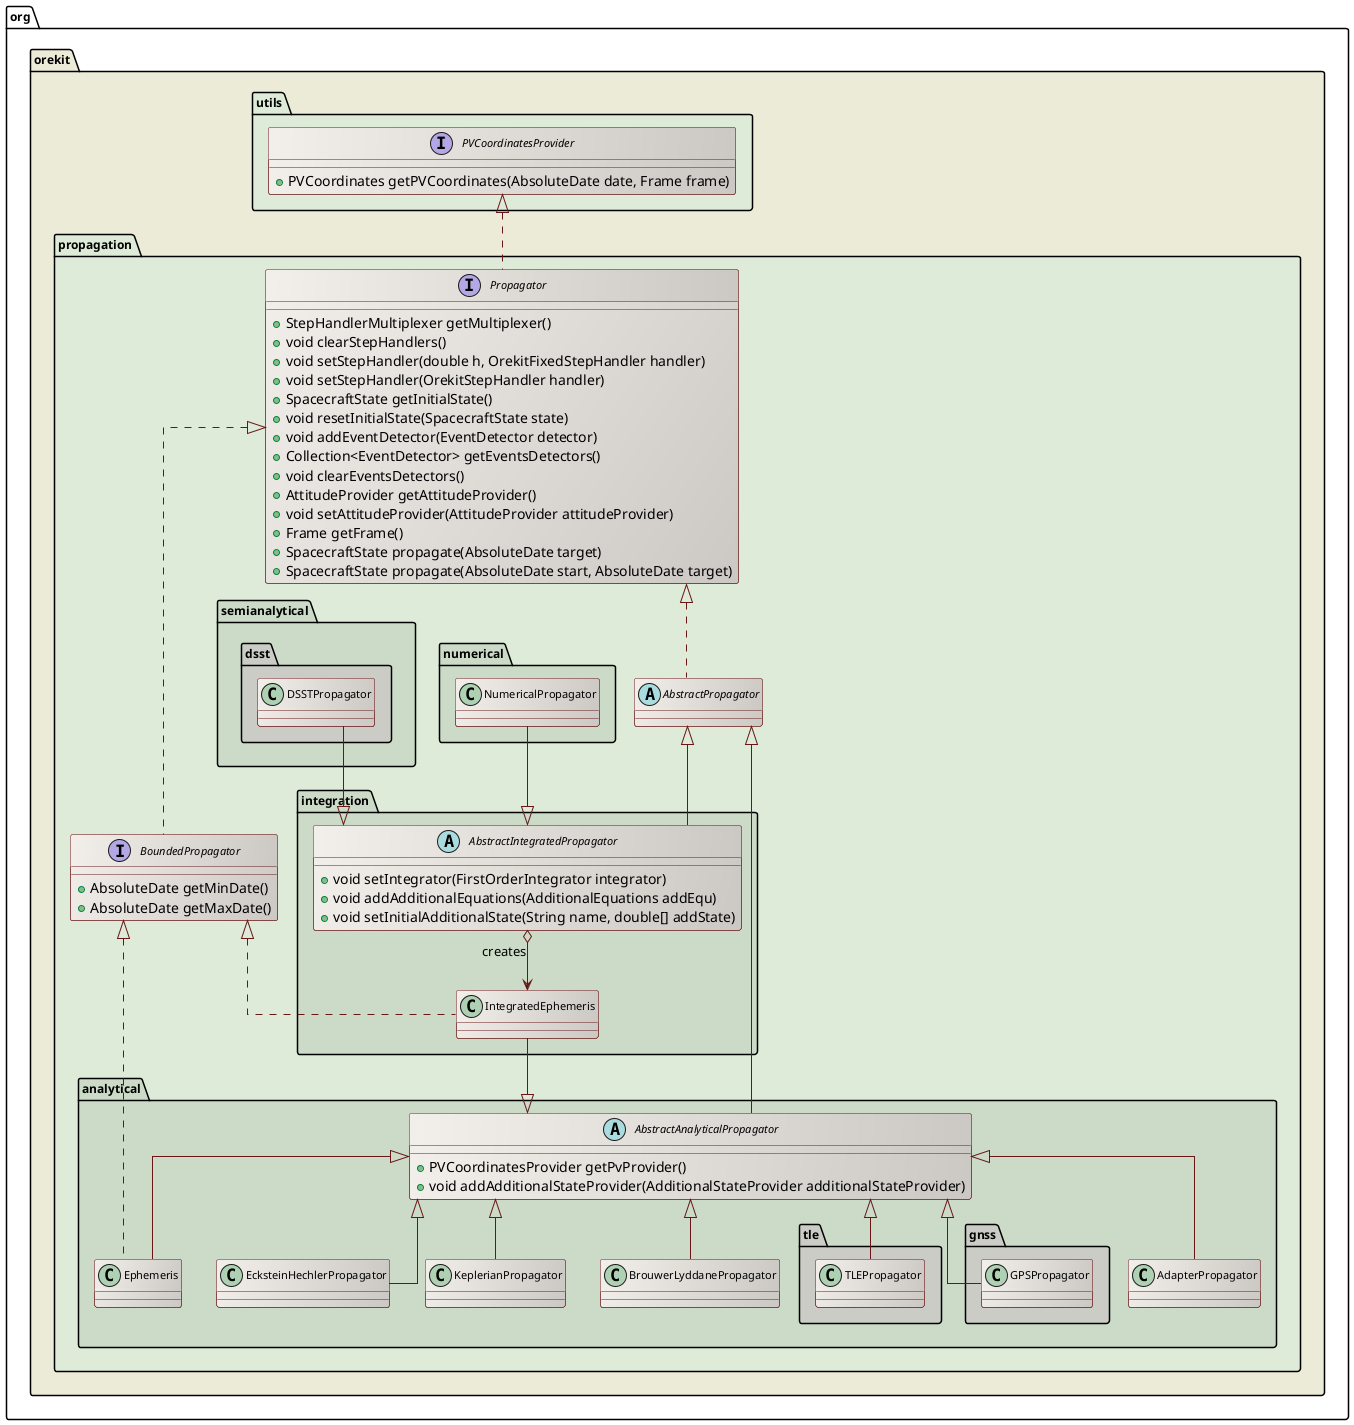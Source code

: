 ' Copyright 2002-2021 CS GROUP
' Licensed to CS GROUP (CS) under one or more
' contributor license agreements.  See the NOTICE file distributed with
' this work for additional information regarding copyright ownership.
' CS licenses this file to You under the Apache License, Version 2.0
' (the "License"); you may not use this file except in compliance with
' the License.  You may obtain a copy of the License at
'
'   http://www.apache.org/licenses/LICENSE-2.0
'
' Unless required by applicable law or agreed to in writing, software
' distributed under the License is distributed on an "AS IS" BASIS,
' WITHOUT WARRANTIES OR CONDITIONS OF ANY KIND, either express or implied.
' See the License for the specific language governing permissions and
' limitations under the License.
 
@startuml

  skinparam svek                  true
  skinparam ClassBackgroundColor  #F3EFEB/CCC9C5
  skinparam ClassArrowColor       #691616
  skinparam ClassBorderColor      #691616
  skinparam NoteBackgroundColor   #F3EFEB
  skinparam NoteBorderColor       #691616
  skinparam NoteFontColor         #691616
  skinparam ClassFontSize         11
  skinparam PackageFontSize       12
  skinparam linetype              ortho

  package org.orekit #ECEBD8 {

    package utils #DDEBD8 {
      interface PVCoordinatesProvider {
        +PVCoordinates getPVCoordinates(AbsoluteDate date, Frame frame)
      }
    }
 
    package propagation #DDEBD8 {
      interface Propagator {
        +StepHandlerMultiplexer getMultiplexer()
        +void clearStepHandlers()
        +void setStepHandler(double h, OrekitFixedStepHandler handler)
        +void setStepHandler(OrekitStepHandler handler)
        +SpacecraftState getInitialState()
        +void resetInitialState(SpacecraftState state)
        +void addEventDetector(EventDetector detector)
        +Collection<EventDetector> getEventsDetectors()
        +void clearEventsDetectors()
        +AttitudeProvider getAttitudeProvider()
        +void setAttitudeProvider(AttitudeProvider attitudeProvider)
        +Frame getFrame()
        +SpacecraftState propagate(AbsoluteDate target)
        +SpacecraftState propagate(AbsoluteDate start, AbsoluteDate target)
      }

      interface BoundedPropagator {
        +AbsoluteDate getMinDate()
        +AbsoluteDate getMaxDate()
      }

      abstract class AbstractPropagator {
      }

      PVCoordinatesProvider <|.. Propagator
      Propagator            <|.. AbstractPropagator
      Propagator            <|.. BoundedPropagator

      package analytical #CBDBC8 {

        abstract class AbstractAnalyticalPropagator {
          +PVCoordinatesProvider getPvProvider()
          +void addAdditionalStateProvider(AdditionalStateProvider additionalStateProvider)
        }

        AbstractPropagator           <|-- AbstractAnalyticalPropagator
        AbstractAnalyticalPropagator <|-- AdapterPropagator
        AbstractAnalyticalPropagator <|-- EcksteinHechlerPropagator
        AbstractAnalyticalPropagator <|-- KeplerianPropagator
        AbstractAnalyticalPropagator <|-- BrouwerLyddanePropagator

        AbstractAnalyticalPropagator <|-- Ephemeris
        BoundedPropagator            <|.. Ephemeris

        package tle #CCCCC7 {
          AbstractAnalyticalPropagator <|-- TLEPropagator
        }

        package gnss #CCCCC7 {
          AbstractAnalyticalPropagator <|-- GPSPropagator
        }

     }

     package integration #CBDBC8 {

       abstract class AbstractIntegratedPropagator {
         +void setIntegrator(FirstOrderIntegrator integrator)
         +void addAdditionalEquations(AdditionalEquations addEqu)
         +void setInitialAdditionalState(String name, double[] addState)
       }

       BoundedPropagator <|.. IntegratedEphemeris
       IntegratedEphemeris --|> AbstractAnalyticalPropagator
       AbstractIntegratedPropagator o--> IntegratedEphemeris : creates
       AbstractPropagator  <|-- AbstractIntegratedPropagator

     }

     package semianalytical #CBDBC8 {

       package dsst #CCCCC7 {
         DSSTPropagator --|> AbstractIntegratedPropagator
       }

     }

     package numerical #CBDBC8 {
       NumericalPropagator --|> AbstractIntegratedPropagator
     }

   }

@enduml
